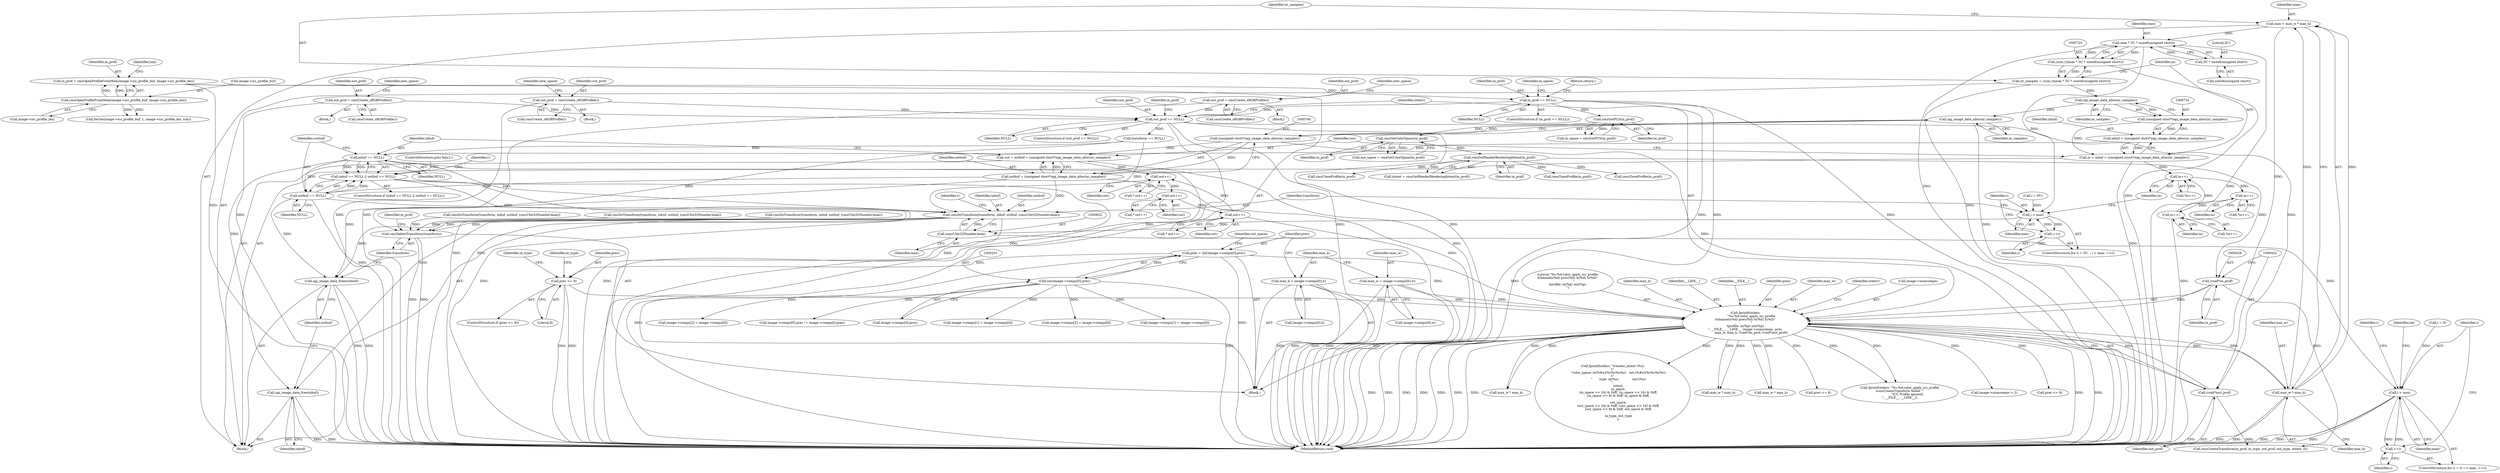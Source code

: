 digraph "0_openjpeg_2e5ab1d9987831c981ff05862e8ccf1381ed58ea@API" {
"1000721" [label="(Call,max * 3U * sizeof(unsigned short))"];
"1000712" [label="(Call,max = max_w * max_h)"];
"1000714" [label="(Call,max_w * max_h)"];
"1000417" [label="(Call,fprintf(stderr,\n            \"%s:%d:color_apply_icc_profile\n\tchannels(%d) prec(%d) w(%d) h(%d)\"\n            \"\n\tprofile: in(%p) out(%p)\n\", __FILE__, __LINE__, image->numcomps, prec,\n            max_w, max_h, (void*)in_prof, (void*)out_prof))"];
"1000198" [label="(Call,prec = (int)image->comps[0].prec)"];
"1000200" [label="(Call,(int)image->comps[0].prec)"];
"1000320" [label="(Call,prec <= 8)"];
"1000180" [label="(Call,max_w = image->comps[0].w)"];
"1000189" [label="(Call,max_h = image->comps[0].h)"];
"1000428" [label="(Call,(void*)in_prof)"];
"1000178" [label="(Call,cmsGetHeaderRenderingIntent(in_prof))"];
"1000174" [label="(Call,cmsGetColorSpace(in_prof))"];
"1000170" [label="(Call,cmsGetPCS(in_prof))"];
"1000163" [label="(Call,in_prof == NULL)"];
"1000136" [label="(Call,in_prof = cmsOpenProfileFromMem(image->icc_profile_buf, image->icc_profile_len))"];
"1000138" [label="(Call,cmsOpenProfileFromMem(image->icc_profile_buf, image->icc_profile_len))"];
"1000431" [label="(Call,(void*)out_prof)"];
"1000410" [label="(Call,out_prof == NULL)"];
"1000338" [label="(Call,out_prof = cmsCreate_sRGBProfile())"];
"1000374" [label="(Call,out_prof = cmsCreate_sRGBProfile())"];
"1000356" [label="(Call,out_prof = cmsCreate_sRGBProfile())"];
"1000723" [label="(Call,3U * sizeof(unsigned short))"];
"1000719" [label="(Call,(size_t)(max * 3U * sizeof(unsigned short)))"];
"1000717" [label="(Call,nr_samples = (size_t)(max * 3U * sizeof(unsigned short)))"];
"1000733" [label="(Call,opj_image_data_alloc(nr_samples))"];
"1000731" [label="(Call,(unsigned short*)opj_image_data_alloc(nr_samples))"];
"1000727" [label="(Call,in = inbuf = (unsigned short*)opj_image_data_alloc(nr_samples))"];
"1000792" [label="(Call,in++)"];
"1000801" [label="(Call,in++)"];
"1000810" [label="(Call,in++)"];
"1000729" [label="(Call,inbuf = (unsigned short*)opj_image_data_alloc(nr_samples))"];
"1000745" [label="(Call,inbuf == NULL)"];
"1000744" [label="(Call,inbuf == NULL || outbuf == NULL)"];
"1000748" [label="(Call,outbuf == NULL)"];
"1000817" [label="(Call,cmsDoTransform(transform, inbuf, outbuf, (cmsUInt32Number)max))"];
"1000892" [label="(Call,opj_image_data_free(inbuf))"];
"1000894" [label="(Call,opj_image_data_free(outbuf))"];
"1001473" [label="(Call,cmsDeleteTransform(transform))"];
"1000741" [label="(Call,opj_image_data_alloc(nr_samples))"];
"1000739" [label="(Call,(unsigned short*)opj_image_data_alloc(nr_samples))"];
"1000735" [label="(Call,out = outbuf = (unsigned short*)opj_image_data_alloc(nr_samples))"];
"1000868" [label="(Call,out++)"];
"1000877" [label="(Call,out++)"];
"1000886" [label="(Call,out++)"];
"1000737" [label="(Call,outbuf = (unsigned short*)opj_image_data_alloc(nr_samples))"];
"1000784" [label="(Call,i < max)"];
"1000787" [label="(Call,++i)"];
"1000821" [label="(Call,(cmsUInt32Number)max)"];
"1000855" [label="(Call,i < max)"];
"1000858" [label="(Call,++i)"];
"1001321" [label="(Call,image->comps[2] = image->comps[0])"];
"1000736" [label="(Identifier,out)"];
"1000809" [label="(Call,*in++)"];
"1000869" [label="(Identifier,out)"];
"1000175" [label="(Identifier,in_prof)"];
"1000180" [label="(Call,max_w = image->comps[0].w)"];
"1000507" [label="(Call,image->numcomps > 2)"];
"1000169" [label="(Identifier,in_space)"];
"1000707" [label="(Block,)"];
"1000419" [label="(Literal,\"%s:%d:color_apply_icc_profile\n\tchannels(%d) prec(%d) w(%d) h(%d)\"\n            \"\n\tprofile: in(%p) out(%p)\n\")"];
"1000191" [label="(Call,image->comps[0].h)"];
"1000886" [label="(Call,out++)"];
"1000858" [label="(Call,++i)"];
"1000190" [label="(Identifier,max_h)"];
"1000431" [label="(Call,(void*)out_prof)"];
"1000276" [label="(Call,image->comps[0].prec != image->comps[i].prec)"];
"1000213" [label="(Block,)"];
"1000800" [label="(Call,*in++)"];
"1000787" [label="(Call,++i)"];
"1000728" [label="(Identifier,in)"];
"1000374" [label="(Call,out_prof = cmsCreate_sRGBProfile())"];
"1000427" [label="(Identifier,max_h)"];
"1000752" [label="(ControlStructure,goto fails1;)"];
"1000864" [label="(Identifier,r)"];
"1000514" [label="(Call,prec <= 8)"];
"1000414" [label="(Call,cmsCloseProfile(in_prof))"];
"1000784" [label="(Call,i < max)"];
"1000415" [label="(Identifier,in_prof)"];
"1000785" [label="(Identifier,i)"];
"1000376" [label="(Call,cmsCreate_sRGBProfile())"];
"1000727" [label="(Call,in = inbuf = (unsigned short*)opj_image_data_alloc(nr_samples))"];
"1000730" [label="(Identifier,inbuf)"];
"1000421" [label="(Identifier,__LINE__)"];
"1000714" [label="(Call,max_w * max_h)"];
"1000357" [label="(Identifier,out_prof)"];
"1000876" [label="(Call,* out++)"];
"1001476" [label="(Identifier,in_prof)"];
"1000418" [label="(Identifier,stderr)"];
"1000793" [label="(Identifier,in)"];
"1000325" [label="(Identifier,in_type)"];
"1000857" [label="(Identifier,max)"];
"1000151" [label="(Call,fwrite(image->icc_profile_buf, 1, image->icc_profile_len, icm))"];
"1000410" [label="(Call,out_prof == NULL)"];
"1000724" [label="(Literal,3U)"];
"1000162" [label="(ControlStructure,if (in_prof == NULL))"];
"1000333" [label="(Identifier,in_type)"];
"1000412" [label="(Identifier,NULL)"];
"1000181" [label="(Identifier,max_w)"];
"1000360" [label="(Identifier,new_space)"];
"1000420" [label="(Identifier,__FILE__)"];
"1001487" [label="(MethodReturn,void)"];
"1000136" [label="(Call,in_prof = cmsOpenProfileFromMem(image->icc_profile_buf, image->icc_profile_len))"];
"1000524" [label="(Call,max_w * max_h)"];
"1000754" [label="(Identifier,r)"];
"1000430" [label="(Identifier,in_prof)"];
"1001097" [label="(Call,cmsDoTransform(transform, inbuf, outbuf, (cmsUInt32Number)max))"];
"1000358" [label="(Call,cmsCreate_sRGBProfile())"];
"1001473" [label="(Call,cmsDeleteTransform(transform))"];
"1000811" [label="(Identifier,in)"];
"1000895" [label="(Identifier,outbuf)"];
"1000887" [label="(Identifier,out)"];
"1000340" [label="(Call,cmsCreate_sRGBProfile())"];
"1000165" [label="(Identifier,NULL)"];
"1000867" [label="(Call,* out++)"];
"1000742" [label="(Identifier,nr_samples)"];
"1000167" [label="(Return,return;)"];
"1000719" [label="(Call,(size_t)(max * 3U * sizeof(unsigned short)))"];
"1000198" [label="(Call,prec = (int)image->comps[0].prec)"];
"1000434" [label="(Call,fprintf(stderr, \"\trender_intent (%u)\n\t\"\n            \"color_space: in(%#x)(%c%c%c%c)   out:(%#x)(%c%c%c%c)\n\t\"\n            \"       type: in(%u)              out:(%u)\n\",\n            intent,\n            in_space,\n            (in_space >> 24) & 0xff, (in_space >> 16) & 0xff,\n            (in_space >> 8) & 0xff, in_space & 0xff,\n\n            out_space,\n            (out_space >> 24) & 0xff, (out_space >> 16) & 0xff,\n            (out_space >> 8) & 0xff, out_space & 0xff,\n\n            in_type, out_type\n           ))"];
"1001024" [label="(Call,image->comps[1] = image->comps[0])"];
"1000718" [label="(Identifier,nr_samples)"];
"1000717" [label="(Call,nr_samples = (size_t)(max * 3U * sizeof(unsigned short)))"];
"1000722" [label="(Identifier,max)"];
"1000739" [label="(Call,(unsigned short*)opj_image_data_alloc(nr_samples))"];
"1000735" [label="(Call,out = outbuf = (unsigned short*)opj_image_data_alloc(nr_samples))"];
"1000893" [label="(Identifier,inbuf)"];
"1000168" [label="(Call,in_space = cmsGetPCS(in_prof))"];
"1000856" [label="(Identifier,i)"];
"1000801" [label="(Call,in++)"];
"1001035" [label="(Call,image->comps[2] = image->comps[0])"];
"1000164" [label="(Identifier,in_prof)"];
"1000172" [label="(Call,out_space = cmsGetColorSpace(in_prof))"];
"1001196" [label="(Call,max_w * max_h)"];
"1000731" [label="(Call,(unsigned short*)opj_image_data_alloc(nr_samples))"];
"1000142" [label="(Call,image->icc_profile_len)"];
"1000425" [label="(Identifier,prec)"];
"1000733" [label="(Call,opj_image_data_alloc(nr_samples))"];
"1000406" [label="(Call,cmsCloseProfile(in_prof))"];
"1000910" [label="(Call,max_w * max_h)"];
"1000788" [label="(Identifier,i)"];
"1000375" [label="(Identifier,out_prof)"];
"1000729" [label="(Call,inbuf = (unsigned short*)opj_image_data_alloc(nr_samples))"];
"1000342" [label="(Identifier,new_space)"];
"1000716" [label="(Identifier,max_h)"];
"1000480" [label="(Call,cmsCreateTransform(in_prof, in_type, out_prof, out_type, intent, 0))"];
"1000892" [label="(Call,opj_image_data_free(inbuf))"];
"1000426" [label="(Identifier,max_w)"];
"1000492" [label="(Call,transform == NULL)"];
"1000786" [label="(Identifier,max)"];
"1001310" [label="(Call,image->comps[1] = image->comps[0])"];
"1000378" [label="(Identifier,new_space)"];
"1000750" [label="(Identifier,NULL)"];
"1000781" [label="(Call,i = 0U)"];
"1000823" [label="(Identifier,max)"];
"1000411" [label="(Identifier,out_prof)"];
"1000433" [label="(Identifier,out_prof)"];
"1000349" [label="(Block,)"];
"1000182" [label="(Call,image->comps[0].w)"];
"1000817" [label="(Call,cmsDoTransform(transform, inbuf, outbuf, (cmsUInt32Number)max))"];
"1000189" [label="(Call,max_h = image->comps[0].h)"];
"1000147" [label="(Identifier,icm)"];
"1000339" [label="(Identifier,out_prof)"];
"1000113" [label="(Block,)"];
"1000199" [label="(Identifier,prec)"];
"1000825" [label="(Identifier,r)"];
"1000792" [label="(Call,in++)"];
"1000202" [label="(Call,image->comps[0].prec)"];
"1000743" [label="(ControlStructure,if (inbuf == NULL || outbuf == NULL))"];
"1000338" [label="(Call,out_prof = cmsCreate_sRGBProfile())"];
"1000877" [label="(Call,out++)"];
"1000211" [label="(Identifier,out_space)"];
"1000356" [label="(Call,out_prof = cmsCreate_sRGBProfile())"];
"1000322" [label="(Literal,8)"];
"1001383" [label="(Call,cmsDoTransform(transform, inbuf, outbuf, (cmsUInt32Number)max))"];
"1000715" [label="(Identifier,max_w)"];
"1001474" [label="(Identifier,transform)"];
"1000712" [label="(Call,max = max_w * max_h)"];
"1000321" [label="(Identifier,prec)"];
"1000747" [label="(Identifier,NULL)"];
"1000889" [label="(Identifier,ok)"];
"1000741" [label="(Call,opj_image_data_alloc(nr_samples))"];
"1000899" [label="(Call,prec <= 8)"];
"1000723" [label="(Call,3U * sizeof(unsigned short))"];
"1000885" [label="(Call,* out++)"];
"1000409" [label="(ControlStructure,if (out_prof == NULL))"];
"1000176" [label="(Call,intent = cmsGetHeaderRenderingIntent(in_prof))"];
"1000627" [label="(Call,cmsDoTransform(transform, inbuf, outbuf, (cmsUInt32Number)max))"];
"1000713" [label="(Identifier,max)"];
"1000367" [label="(Block,)"];
"1000744" [label="(Call,inbuf == NULL || outbuf == NULL)"];
"1000139" [label="(Call,image->icc_profile_buf)"];
"1000818" [label="(Identifier,transform)"];
"1000878" [label="(Identifier,out)"];
"1000780" [label="(ControlStructure,for (i = 0U  ; i < max; ++i))"];
"1000810" [label="(Call,in++)"];
"1000745" [label="(Call,inbuf == NULL)"];
"1000819" [label="(Identifier,inbuf)"];
"1000894" [label="(Call,opj_image_data_free(outbuf))"];
"1000746" [label="(Identifier,inbuf)"];
"1000859" [label="(Identifier,i)"];
"1000428" [label="(Call,(void*)in_prof)"];
"1000852" [label="(Call,i = 0)"];
"1000417" [label="(Call,fprintf(stderr,\n            \"%s:%d:color_apply_icc_profile\n\tchannels(%d) prec(%d) w(%d) h(%d)\"\n            \"\n\tprofile: in(%p) out(%p)\n\", __FILE__, __LINE__, image->numcomps, prec,\n            max_w, max_h, (void*)in_prof, (void*)out_prof))"];
"1000319" [label="(ControlStructure,if (prec <= 8))"];
"1000174" [label="(Call,cmsGetColorSpace(in_prof))"];
"1000738" [label="(Identifier,outbuf)"];
"1000820" [label="(Identifier,outbuf)"];
"1000137" [label="(Identifier,in_prof)"];
"1000171" [label="(Identifier,in_prof)"];
"1000851" [label="(ControlStructure,for (i = 0; i < max; ++i))"];
"1000721" [label="(Call,max * 3U * sizeof(unsigned short))"];
"1000200" [label="(Call,(int)image->comps[0].prec)"];
"1000737" [label="(Call,outbuf = (unsigned short*)opj_image_data_alloc(nr_samples))"];
"1000749" [label="(Identifier,outbuf)"];
"1000179" [label="(Identifier,in_prof)"];
"1000802" [label="(Identifier,in)"];
"1000138" [label="(Call,cmsOpenProfileFromMem(image->icc_profile_buf, image->icc_profile_len))"];
"1000435" [label="(Identifier,stderr)"];
"1000734" [label="(Identifier,nr_samples)"];
"1000170" [label="(Call,cmsGetPCS(in_prof))"];
"1000178" [label="(Call,cmsGetHeaderRenderingIntent(in_prof))"];
"1000821" [label="(Call,(cmsUInt32Number)max)"];
"1000868" [label="(Call,out++)"];
"1000725" [label="(Call,sizeof(unsigned short))"];
"1000791" [label="(Call,*in++)"];
"1000422" [label="(Call,image->numcomps)"];
"1000320" [label="(Call,prec <= 8)"];
"1000163" [label="(Call,in_prof == NULL)"];
"1000316" [label="(Call,cmsCloseProfile(in_prof))"];
"1000855" [label="(Call,i < max)"];
"1000496" [label="(Call,fprintf(stderr, \"%s:%d:color_apply_icc_profile\n\tcmsCreateTransform failed. \"\n                \"ICC Profile ignored.\n\", __FILE__, __LINE__))"];
"1000748" [label="(Call,outbuf == NULL)"];
"1000721" -> "1000719"  [label="AST: "];
"1000721" -> "1000723"  [label="CFG: "];
"1000722" -> "1000721"  [label="AST: "];
"1000723" -> "1000721"  [label="AST: "];
"1000719" -> "1000721"  [label="CFG: "];
"1000721" -> "1001487"  [label="DDG: "];
"1000721" -> "1001487"  [label="DDG: "];
"1000721" -> "1000719"  [label="DDG: "];
"1000721" -> "1000719"  [label="DDG: "];
"1000712" -> "1000721"  [label="DDG: "];
"1000723" -> "1000721"  [label="DDG: "];
"1000721" -> "1000784"  [label="DDG: "];
"1000712" -> "1000707"  [label="AST: "];
"1000712" -> "1000714"  [label="CFG: "];
"1000713" -> "1000712"  [label="AST: "];
"1000714" -> "1000712"  [label="AST: "];
"1000718" -> "1000712"  [label="CFG: "];
"1000712" -> "1001487"  [label="DDG: "];
"1000714" -> "1000712"  [label="DDG: "];
"1000714" -> "1000712"  [label="DDG: "];
"1000714" -> "1000716"  [label="CFG: "];
"1000715" -> "1000714"  [label="AST: "];
"1000716" -> "1000714"  [label="AST: "];
"1000714" -> "1001487"  [label="DDG: "];
"1000714" -> "1001487"  [label="DDG: "];
"1000417" -> "1000714"  [label="DDG: "];
"1000417" -> "1000714"  [label="DDG: "];
"1000417" -> "1000113"  [label="AST: "];
"1000417" -> "1000431"  [label="CFG: "];
"1000418" -> "1000417"  [label="AST: "];
"1000419" -> "1000417"  [label="AST: "];
"1000420" -> "1000417"  [label="AST: "];
"1000421" -> "1000417"  [label="AST: "];
"1000422" -> "1000417"  [label="AST: "];
"1000425" -> "1000417"  [label="AST: "];
"1000426" -> "1000417"  [label="AST: "];
"1000427" -> "1000417"  [label="AST: "];
"1000428" -> "1000417"  [label="AST: "];
"1000431" -> "1000417"  [label="AST: "];
"1000435" -> "1000417"  [label="CFG: "];
"1000417" -> "1001487"  [label="DDG: "];
"1000417" -> "1001487"  [label="DDG: "];
"1000417" -> "1001487"  [label="DDG: "];
"1000417" -> "1001487"  [label="DDG: "];
"1000417" -> "1001487"  [label="DDG: "];
"1000417" -> "1001487"  [label="DDG: "];
"1000417" -> "1001487"  [label="DDG: "];
"1000417" -> "1001487"  [label="DDG: "];
"1000417" -> "1001487"  [label="DDG: "];
"1000198" -> "1000417"  [label="DDG: "];
"1000320" -> "1000417"  [label="DDG: "];
"1000180" -> "1000417"  [label="DDG: "];
"1000189" -> "1000417"  [label="DDG: "];
"1000428" -> "1000417"  [label="DDG: "];
"1000431" -> "1000417"  [label="DDG: "];
"1000417" -> "1000434"  [label="DDG: "];
"1000417" -> "1000496"  [label="DDG: "];
"1000417" -> "1000496"  [label="DDG: "];
"1000417" -> "1000507"  [label="DDG: "];
"1000417" -> "1000514"  [label="DDG: "];
"1000417" -> "1000524"  [label="DDG: "];
"1000417" -> "1000524"  [label="DDG: "];
"1000417" -> "1000899"  [label="DDG: "];
"1000417" -> "1000910"  [label="DDG: "];
"1000417" -> "1000910"  [label="DDG: "];
"1000417" -> "1001196"  [label="DDG: "];
"1000417" -> "1001196"  [label="DDG: "];
"1000198" -> "1000113"  [label="AST: "];
"1000198" -> "1000200"  [label="CFG: "];
"1000199" -> "1000198"  [label="AST: "];
"1000200" -> "1000198"  [label="AST: "];
"1000211" -> "1000198"  [label="CFG: "];
"1000198" -> "1001487"  [label="DDG: "];
"1000198" -> "1001487"  [label="DDG: "];
"1000200" -> "1000198"  [label="DDG: "];
"1000198" -> "1000320"  [label="DDG: "];
"1000200" -> "1000202"  [label="CFG: "];
"1000201" -> "1000200"  [label="AST: "];
"1000202" -> "1000200"  [label="AST: "];
"1000200" -> "1001487"  [label="DDG: "];
"1000200" -> "1000276"  [label="DDG: "];
"1000200" -> "1001024"  [label="DDG: "];
"1000200" -> "1001035"  [label="DDG: "];
"1000200" -> "1001310"  [label="DDG: "];
"1000200" -> "1001321"  [label="DDG: "];
"1000320" -> "1000319"  [label="AST: "];
"1000320" -> "1000322"  [label="CFG: "];
"1000321" -> "1000320"  [label="AST: "];
"1000322" -> "1000320"  [label="AST: "];
"1000325" -> "1000320"  [label="CFG: "];
"1000333" -> "1000320"  [label="CFG: "];
"1000320" -> "1001487"  [label="DDG: "];
"1000320" -> "1001487"  [label="DDG: "];
"1000180" -> "1000113"  [label="AST: "];
"1000180" -> "1000182"  [label="CFG: "];
"1000181" -> "1000180"  [label="AST: "];
"1000182" -> "1000180"  [label="AST: "];
"1000190" -> "1000180"  [label="CFG: "];
"1000180" -> "1001487"  [label="DDG: "];
"1000180" -> "1001487"  [label="DDG: "];
"1000189" -> "1000113"  [label="AST: "];
"1000189" -> "1000191"  [label="CFG: "];
"1000190" -> "1000189"  [label="AST: "];
"1000191" -> "1000189"  [label="AST: "];
"1000199" -> "1000189"  [label="CFG: "];
"1000189" -> "1001487"  [label="DDG: "];
"1000189" -> "1001487"  [label="DDG: "];
"1000428" -> "1000430"  [label="CFG: "];
"1000429" -> "1000428"  [label="AST: "];
"1000430" -> "1000428"  [label="AST: "];
"1000432" -> "1000428"  [label="CFG: "];
"1000178" -> "1000428"  [label="DDG: "];
"1000428" -> "1000480"  [label="DDG: "];
"1000178" -> "1000176"  [label="AST: "];
"1000178" -> "1000179"  [label="CFG: "];
"1000179" -> "1000178"  [label="AST: "];
"1000176" -> "1000178"  [label="CFG: "];
"1000178" -> "1000176"  [label="DDG: "];
"1000174" -> "1000178"  [label="DDG: "];
"1000178" -> "1000316"  [label="DDG: "];
"1000178" -> "1000406"  [label="DDG: "];
"1000178" -> "1000414"  [label="DDG: "];
"1000174" -> "1000172"  [label="AST: "];
"1000174" -> "1000175"  [label="CFG: "];
"1000175" -> "1000174"  [label="AST: "];
"1000172" -> "1000174"  [label="CFG: "];
"1000174" -> "1000172"  [label="DDG: "];
"1000170" -> "1000174"  [label="DDG: "];
"1000170" -> "1000168"  [label="AST: "];
"1000170" -> "1000171"  [label="CFG: "];
"1000171" -> "1000170"  [label="AST: "];
"1000168" -> "1000170"  [label="CFG: "];
"1000170" -> "1000168"  [label="DDG: "];
"1000163" -> "1000170"  [label="DDG: "];
"1000163" -> "1000162"  [label="AST: "];
"1000163" -> "1000165"  [label="CFG: "];
"1000164" -> "1000163"  [label="AST: "];
"1000165" -> "1000163"  [label="AST: "];
"1000167" -> "1000163"  [label="CFG: "];
"1000169" -> "1000163"  [label="CFG: "];
"1000163" -> "1001487"  [label="DDG: "];
"1000163" -> "1001487"  [label="DDG: "];
"1000163" -> "1001487"  [label="DDG: "];
"1000136" -> "1000163"  [label="DDG: "];
"1000163" -> "1000410"  [label="DDG: "];
"1000136" -> "1000113"  [label="AST: "];
"1000136" -> "1000138"  [label="CFG: "];
"1000137" -> "1000136"  [label="AST: "];
"1000138" -> "1000136"  [label="AST: "];
"1000147" -> "1000136"  [label="CFG: "];
"1000136" -> "1001487"  [label="DDG: "];
"1000138" -> "1000136"  [label="DDG: "];
"1000138" -> "1000136"  [label="DDG: "];
"1000138" -> "1000142"  [label="CFG: "];
"1000139" -> "1000138"  [label="AST: "];
"1000142" -> "1000138"  [label="AST: "];
"1000138" -> "1000151"  [label="DDG: "];
"1000138" -> "1000151"  [label="DDG: "];
"1000431" -> "1000433"  [label="CFG: "];
"1000432" -> "1000431"  [label="AST: "];
"1000433" -> "1000431"  [label="AST: "];
"1000410" -> "1000431"  [label="DDG: "];
"1000431" -> "1000480"  [label="DDG: "];
"1000410" -> "1000409"  [label="AST: "];
"1000410" -> "1000412"  [label="CFG: "];
"1000411" -> "1000410"  [label="AST: "];
"1000412" -> "1000410"  [label="AST: "];
"1000415" -> "1000410"  [label="CFG: "];
"1000418" -> "1000410"  [label="CFG: "];
"1000410" -> "1001487"  [label="DDG: "];
"1000410" -> "1001487"  [label="DDG: "];
"1000410" -> "1001487"  [label="DDG: "];
"1000338" -> "1000410"  [label="DDG: "];
"1000374" -> "1000410"  [label="DDG: "];
"1000356" -> "1000410"  [label="DDG: "];
"1000410" -> "1000492"  [label="DDG: "];
"1000338" -> "1000213"  [label="AST: "];
"1000338" -> "1000340"  [label="CFG: "];
"1000339" -> "1000338"  [label="AST: "];
"1000340" -> "1000338"  [label="AST: "];
"1000342" -> "1000338"  [label="CFG: "];
"1000338" -> "1001487"  [label="DDG: "];
"1000374" -> "1000367"  [label="AST: "];
"1000374" -> "1000376"  [label="CFG: "];
"1000375" -> "1000374"  [label="AST: "];
"1000376" -> "1000374"  [label="AST: "];
"1000378" -> "1000374"  [label="CFG: "];
"1000374" -> "1001487"  [label="DDG: "];
"1000356" -> "1000349"  [label="AST: "];
"1000356" -> "1000358"  [label="CFG: "];
"1000357" -> "1000356"  [label="AST: "];
"1000358" -> "1000356"  [label="AST: "];
"1000360" -> "1000356"  [label="CFG: "];
"1000356" -> "1001487"  [label="DDG: "];
"1000723" -> "1000725"  [label="CFG: "];
"1000724" -> "1000723"  [label="AST: "];
"1000725" -> "1000723"  [label="AST: "];
"1000719" -> "1000717"  [label="AST: "];
"1000720" -> "1000719"  [label="AST: "];
"1000717" -> "1000719"  [label="CFG: "];
"1000719" -> "1001487"  [label="DDG: "];
"1000719" -> "1000717"  [label="DDG: "];
"1000717" -> "1000707"  [label="AST: "];
"1000718" -> "1000717"  [label="AST: "];
"1000728" -> "1000717"  [label="CFG: "];
"1000717" -> "1001487"  [label="DDG: "];
"1000717" -> "1000733"  [label="DDG: "];
"1000733" -> "1000731"  [label="AST: "];
"1000733" -> "1000734"  [label="CFG: "];
"1000734" -> "1000733"  [label="AST: "];
"1000731" -> "1000733"  [label="CFG: "];
"1000733" -> "1000731"  [label="DDG: "];
"1000733" -> "1000741"  [label="DDG: "];
"1000731" -> "1000729"  [label="AST: "];
"1000732" -> "1000731"  [label="AST: "];
"1000729" -> "1000731"  [label="CFG: "];
"1000731" -> "1000727"  [label="DDG: "];
"1000731" -> "1000729"  [label="DDG: "];
"1000727" -> "1000707"  [label="AST: "];
"1000727" -> "1000729"  [label="CFG: "];
"1000728" -> "1000727"  [label="AST: "];
"1000729" -> "1000727"  [label="AST: "];
"1000736" -> "1000727"  [label="CFG: "];
"1000727" -> "1001487"  [label="DDG: "];
"1000729" -> "1000727"  [label="DDG: "];
"1000727" -> "1000792"  [label="DDG: "];
"1000792" -> "1000791"  [label="AST: "];
"1000792" -> "1000793"  [label="CFG: "];
"1000793" -> "1000792"  [label="AST: "];
"1000791" -> "1000792"  [label="CFG: "];
"1000810" -> "1000792"  [label="DDG: "];
"1000792" -> "1000801"  [label="DDG: "];
"1000801" -> "1000800"  [label="AST: "];
"1000801" -> "1000802"  [label="CFG: "];
"1000802" -> "1000801"  [label="AST: "];
"1000800" -> "1000801"  [label="CFG: "];
"1000801" -> "1000810"  [label="DDG: "];
"1000810" -> "1000809"  [label="AST: "];
"1000810" -> "1000811"  [label="CFG: "];
"1000811" -> "1000810"  [label="AST: "];
"1000809" -> "1000810"  [label="CFG: "];
"1000810" -> "1001487"  [label="DDG: "];
"1000730" -> "1000729"  [label="AST: "];
"1000729" -> "1000745"  [label="DDG: "];
"1000745" -> "1000744"  [label="AST: "];
"1000745" -> "1000747"  [label="CFG: "];
"1000746" -> "1000745"  [label="AST: "];
"1000747" -> "1000745"  [label="AST: "];
"1000749" -> "1000745"  [label="CFG: "];
"1000744" -> "1000745"  [label="CFG: "];
"1000745" -> "1001487"  [label="DDG: "];
"1000745" -> "1000744"  [label="DDG: "];
"1000745" -> "1000744"  [label="DDG: "];
"1000492" -> "1000745"  [label="DDG: "];
"1000745" -> "1000748"  [label="DDG: "];
"1000745" -> "1000817"  [label="DDG: "];
"1000745" -> "1000892"  [label="DDG: "];
"1000744" -> "1000743"  [label="AST: "];
"1000744" -> "1000748"  [label="CFG: "];
"1000748" -> "1000744"  [label="AST: "];
"1000752" -> "1000744"  [label="CFG: "];
"1000754" -> "1000744"  [label="CFG: "];
"1000744" -> "1001487"  [label="DDG: "];
"1000744" -> "1001487"  [label="DDG: "];
"1000744" -> "1001487"  [label="DDG: "];
"1000748" -> "1000744"  [label="DDG: "];
"1000748" -> "1000744"  [label="DDG: "];
"1000748" -> "1000750"  [label="CFG: "];
"1000749" -> "1000748"  [label="AST: "];
"1000750" -> "1000748"  [label="AST: "];
"1000748" -> "1001487"  [label="DDG: "];
"1000737" -> "1000748"  [label="DDG: "];
"1000748" -> "1000817"  [label="DDG: "];
"1000748" -> "1000894"  [label="DDG: "];
"1000817" -> "1000707"  [label="AST: "];
"1000817" -> "1000821"  [label="CFG: "];
"1000818" -> "1000817"  [label="AST: "];
"1000819" -> "1000817"  [label="AST: "];
"1000820" -> "1000817"  [label="AST: "];
"1000821" -> "1000817"  [label="AST: "];
"1000825" -> "1000817"  [label="CFG: "];
"1000817" -> "1001487"  [label="DDG: "];
"1000817" -> "1001487"  [label="DDG: "];
"1000492" -> "1000817"  [label="DDG: "];
"1000737" -> "1000817"  [label="DDG: "];
"1000821" -> "1000817"  [label="DDG: "];
"1000817" -> "1000892"  [label="DDG: "];
"1000817" -> "1000894"  [label="DDG: "];
"1000817" -> "1001473"  [label="DDG: "];
"1000892" -> "1000707"  [label="AST: "];
"1000892" -> "1000893"  [label="CFG: "];
"1000893" -> "1000892"  [label="AST: "];
"1000895" -> "1000892"  [label="CFG: "];
"1000892" -> "1001487"  [label="DDG: "];
"1000892" -> "1001487"  [label="DDG: "];
"1000894" -> "1000707"  [label="AST: "];
"1000894" -> "1000895"  [label="CFG: "];
"1000895" -> "1000894"  [label="AST: "];
"1001474" -> "1000894"  [label="CFG: "];
"1000894" -> "1001487"  [label="DDG: "];
"1000894" -> "1001487"  [label="DDG: "];
"1000737" -> "1000894"  [label="DDG: "];
"1001473" -> "1000113"  [label="AST: "];
"1001473" -> "1001474"  [label="CFG: "];
"1001474" -> "1001473"  [label="AST: "];
"1001476" -> "1001473"  [label="CFG: "];
"1001473" -> "1001487"  [label="DDG: "];
"1001473" -> "1001487"  [label="DDG: "];
"1001097" -> "1001473"  [label="DDG: "];
"1000492" -> "1001473"  [label="DDG: "];
"1001383" -> "1001473"  [label="DDG: "];
"1000627" -> "1001473"  [label="DDG: "];
"1000741" -> "1000739"  [label="AST: "];
"1000741" -> "1000742"  [label="CFG: "];
"1000742" -> "1000741"  [label="AST: "];
"1000739" -> "1000741"  [label="CFG: "];
"1000741" -> "1001487"  [label="DDG: "];
"1000741" -> "1000739"  [label="DDG: "];
"1000739" -> "1000737"  [label="AST: "];
"1000740" -> "1000739"  [label="AST: "];
"1000737" -> "1000739"  [label="CFG: "];
"1000739" -> "1001487"  [label="DDG: "];
"1000739" -> "1000735"  [label="DDG: "];
"1000739" -> "1000737"  [label="DDG: "];
"1000735" -> "1000707"  [label="AST: "];
"1000735" -> "1000737"  [label="CFG: "];
"1000736" -> "1000735"  [label="AST: "];
"1000737" -> "1000735"  [label="AST: "];
"1000746" -> "1000735"  [label="CFG: "];
"1000735" -> "1001487"  [label="DDG: "];
"1000737" -> "1000735"  [label="DDG: "];
"1000735" -> "1000868"  [label="DDG: "];
"1000868" -> "1000867"  [label="AST: "];
"1000868" -> "1000869"  [label="CFG: "];
"1000869" -> "1000868"  [label="AST: "];
"1000867" -> "1000868"  [label="CFG: "];
"1000886" -> "1000868"  [label="DDG: "];
"1000868" -> "1000877"  [label="DDG: "];
"1000877" -> "1000876"  [label="AST: "];
"1000877" -> "1000878"  [label="CFG: "];
"1000878" -> "1000877"  [label="AST: "];
"1000876" -> "1000877"  [label="CFG: "];
"1000877" -> "1000886"  [label="DDG: "];
"1000886" -> "1000885"  [label="AST: "];
"1000886" -> "1000887"  [label="CFG: "];
"1000887" -> "1000886"  [label="AST: "];
"1000885" -> "1000886"  [label="CFG: "];
"1000886" -> "1001487"  [label="DDG: "];
"1000738" -> "1000737"  [label="AST: "];
"1000737" -> "1001487"  [label="DDG: "];
"1000784" -> "1000780"  [label="AST: "];
"1000784" -> "1000786"  [label="CFG: "];
"1000785" -> "1000784"  [label="AST: "];
"1000786" -> "1000784"  [label="AST: "];
"1000793" -> "1000784"  [label="CFG: "];
"1000818" -> "1000784"  [label="CFG: "];
"1000787" -> "1000784"  [label="DDG: "];
"1000781" -> "1000784"  [label="DDG: "];
"1000784" -> "1000787"  [label="DDG: "];
"1000784" -> "1000821"  [label="DDG: "];
"1000787" -> "1000780"  [label="AST: "];
"1000787" -> "1000788"  [label="CFG: "];
"1000788" -> "1000787"  [label="AST: "];
"1000785" -> "1000787"  [label="CFG: "];
"1000821" -> "1000823"  [label="CFG: "];
"1000822" -> "1000821"  [label="AST: "];
"1000823" -> "1000821"  [label="AST: "];
"1000821" -> "1000855"  [label="DDG: "];
"1000855" -> "1000851"  [label="AST: "];
"1000855" -> "1000857"  [label="CFG: "];
"1000856" -> "1000855"  [label="AST: "];
"1000857" -> "1000855"  [label="AST: "];
"1000864" -> "1000855"  [label="CFG: "];
"1000889" -> "1000855"  [label="CFG: "];
"1000855" -> "1001487"  [label="DDG: "];
"1000855" -> "1001487"  [label="DDG: "];
"1000855" -> "1001487"  [label="DDG: "];
"1000852" -> "1000855"  [label="DDG: "];
"1000858" -> "1000855"  [label="DDG: "];
"1000855" -> "1000858"  [label="DDG: "];
"1000858" -> "1000851"  [label="AST: "];
"1000858" -> "1000859"  [label="CFG: "];
"1000859" -> "1000858"  [label="AST: "];
"1000856" -> "1000858"  [label="CFG: "];
}
